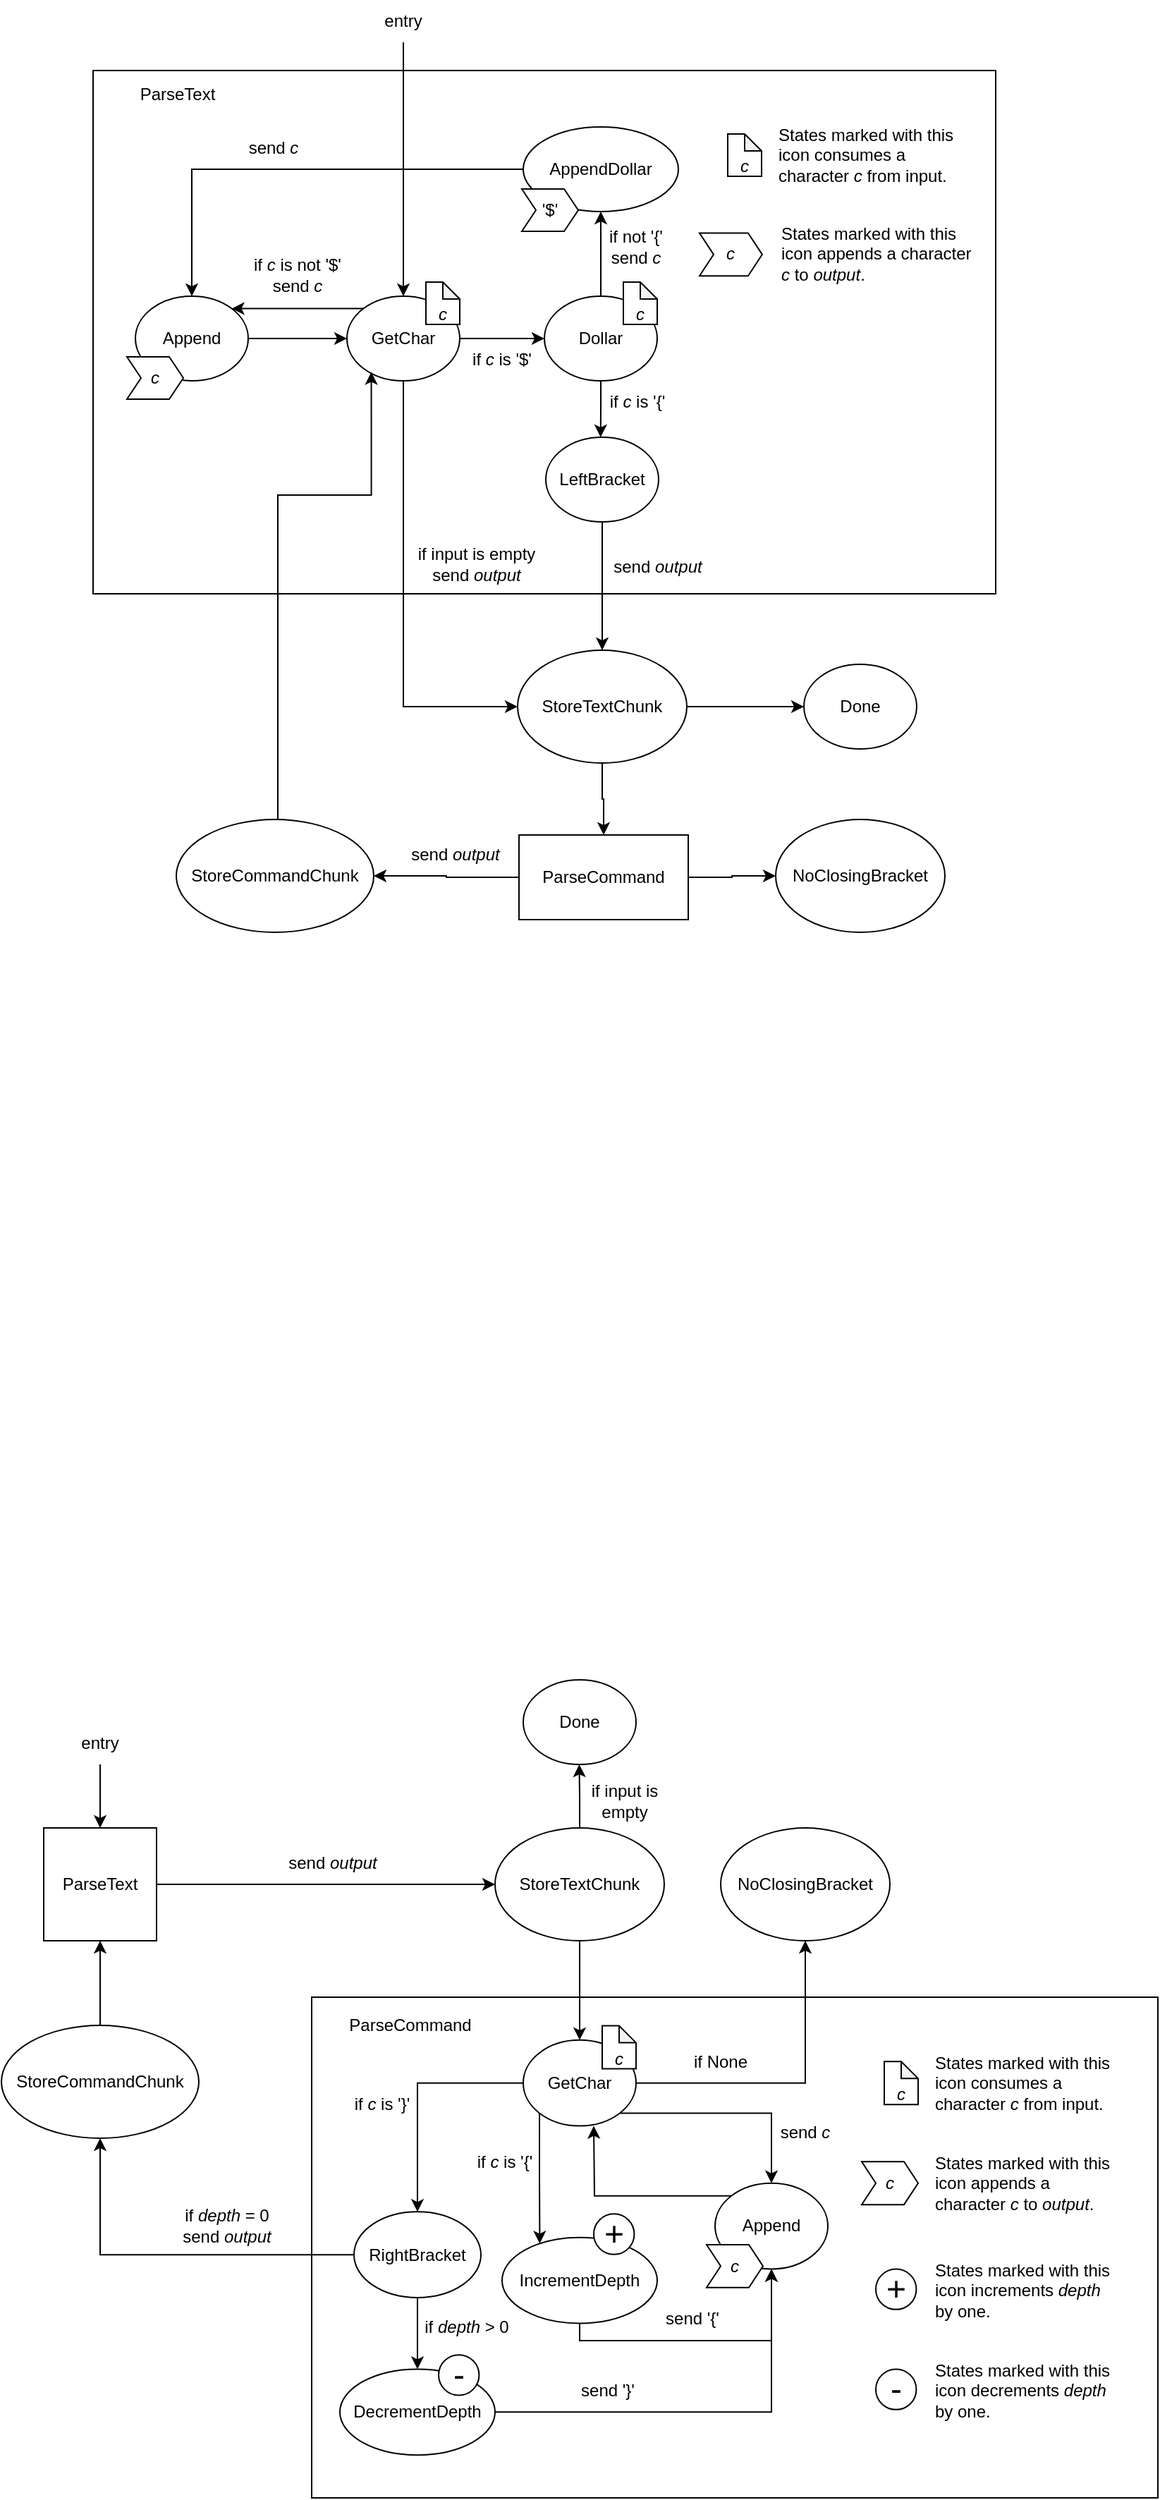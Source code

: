 <mxfile version="21.1.7" type="github">
  <diagram name="Final State Machine" id="Ba7436QLJbThtLxYU6n6">
    <mxGraphModel dx="1442" dy="860" grid="1" gridSize="10" guides="1" tooltips="1" connect="1" arrows="1" fold="1" page="1" pageScale="1" pageWidth="850" pageHeight="1100" math="0" shadow="0">
      <root>
        <mxCell id="0" />
        <mxCell id="1" parent="0" />
        <mxCell id="i_3fjbcKc8RPNMoTjh3c-25" value="" style="group" vertex="1" connectable="0" parent="1">
          <mxGeometry x="15" y="1350" width="820" height="580" as="geometry" />
        </mxCell>
        <mxCell id="6i5JkS_G5Znk1qNWYGiz-121" value="Done" style="ellipse;whiteSpace=wrap;html=1;container=0;" parent="i_3fjbcKc8RPNMoTjh3c-25" vertex="1">
          <mxGeometry x="370" width="80" height="60" as="geometry" />
        </mxCell>
        <mxCell id="6i5JkS_G5Znk1qNWYGiz-145" value="" style="group" parent="i_3fjbcKc8RPNMoTjh3c-25" vertex="1" connectable="0">
          <mxGeometry x="220" y="225" width="600" height="355" as="geometry" />
        </mxCell>
        <mxCell id="6i5JkS_G5Znk1qNWYGiz-70" value="" style="rounded=0;whiteSpace=wrap;html=1;movable=1;resizable=1;rotatable=1;deletable=1;editable=1;connectable=1;container=0;" parent="6i5JkS_G5Znk1qNWYGiz-145" vertex="1">
          <mxGeometry width="600" height="355" as="geometry" />
        </mxCell>
        <mxCell id="6i5JkS_G5Znk1qNWYGiz-74" value="ParseCommand" style="text;html=1;strokeColor=none;fillColor=none;align=center;verticalAlign=middle;whiteSpace=wrap;rounded=0;container=0;" parent="6i5JkS_G5Znk1qNWYGiz-145" vertex="1">
          <mxGeometry x="20" y="10.14" width="100" height="19.86" as="geometry" />
        </mxCell>
        <mxCell id="6i5JkS_G5Znk1qNWYGiz-87" value="if None" style="text;html=1;strokeColor=none;fillColor=none;align=center;verticalAlign=middle;whiteSpace=wrap;rounded=0;container=0;" parent="6i5JkS_G5Znk1qNWYGiz-145" vertex="1">
          <mxGeometry x="260" y="30.429" width="60" height="30.429" as="geometry" />
        </mxCell>
        <mxCell id="6i5JkS_G5Znk1qNWYGiz-89" value="RightBracket" style="ellipse;whiteSpace=wrap;html=1;container=0;" parent="6i5JkS_G5Znk1qNWYGiz-145" vertex="1">
          <mxGeometry x="30" y="152.143" width="90" height="60.857" as="geometry" />
        </mxCell>
        <mxCell id="6i5JkS_G5Znk1qNWYGiz-91" style="edgeStyle=orthogonalEdgeStyle;rounded=0;orthogonalLoop=1;jettySize=auto;html=1;entryX=0.5;entryY=0;entryDx=0;entryDy=0;" parent="6i5JkS_G5Znk1qNWYGiz-145" source="6i5JkS_G5Znk1qNWYGiz-77" target="6i5JkS_G5Znk1qNWYGiz-89" edge="1">
          <mxGeometry relative="1" as="geometry" />
        </mxCell>
        <mxCell id="6i5JkS_G5Znk1qNWYGiz-92" value="if &lt;i&gt;c&lt;/i&gt; is &#39;}&#39;" style="text;html=1;strokeColor=none;fillColor=none;align=center;verticalAlign=middle;whiteSpace=wrap;rounded=0;container=0;" parent="6i5JkS_G5Znk1qNWYGiz-145" vertex="1">
          <mxGeometry x="20" y="60.857" width="60" height="30.429" as="geometry" />
        </mxCell>
        <mxCell id="6i5JkS_G5Znk1qNWYGiz-97" value="if &lt;i&gt;depth&lt;/i&gt; &amp;gt; 0" style="text;html=1;strokeColor=none;fillColor=none;align=center;verticalAlign=middle;whiteSpace=wrap;rounded=0;container=0;" parent="6i5JkS_G5Znk1qNWYGiz-145" vertex="1">
          <mxGeometry x="75" y="219.086" width="70" height="30.429" as="geometry" />
        </mxCell>
        <mxCell id="6i5JkS_G5Znk1qNWYGiz-103" value="if &lt;i&gt;c&lt;/i&gt; is &#39;{&#39;" style="text;html=1;strokeColor=none;fillColor=none;align=center;verticalAlign=middle;whiteSpace=wrap;rounded=0;container=0;" parent="6i5JkS_G5Znk1qNWYGiz-145" vertex="1">
          <mxGeometry x="110" y="101.429" width="54" height="30.429" as="geometry" />
        </mxCell>
        <mxCell id="6i5JkS_G5Znk1qNWYGiz-113" value="send &#39;}&#39;" style="text;html=1;strokeColor=none;fillColor=none;align=center;verticalAlign=middle;whiteSpace=wrap;rounded=0;container=0;" parent="6i5JkS_G5Znk1qNWYGiz-145" vertex="1">
          <mxGeometry x="180" y="263.714" width="60" height="30.429" as="geometry" />
        </mxCell>
        <mxCell id="6i5JkS_G5Znk1qNWYGiz-114" value="&lt;div&gt;send &#39;{&#39;&lt;/div&gt;" style="text;html=1;strokeColor=none;fillColor=none;align=center;verticalAlign=middle;whiteSpace=wrap;rounded=0;container=0;" parent="6i5JkS_G5Znk1qNWYGiz-145" vertex="1">
          <mxGeometry x="240" y="213" width="60" height="30.429" as="geometry" />
        </mxCell>
        <mxCell id="6i5JkS_G5Znk1qNWYGiz-115" style="edgeStyle=orthogonalEdgeStyle;rounded=0;orthogonalLoop=1;jettySize=auto;html=1;exitX=0;exitY=0;exitDx=0;exitDy=0;" parent="6i5JkS_G5Znk1qNWYGiz-145" source="6i5JkS_G5Znk1qNWYGiz-105" edge="1">
          <mxGeometry relative="1" as="geometry">
            <mxPoint x="200" y="91.286" as="targetPoint" />
          </mxGeometry>
        </mxCell>
        <mxCell id="6i5JkS_G5Znk1qNWYGiz-96" style="edgeStyle=orthogonalEdgeStyle;rounded=0;orthogonalLoop=1;jettySize=auto;html=1;exitX=0.5;exitY=1;exitDx=0;exitDy=0;" parent="6i5JkS_G5Znk1qNWYGiz-145" source="6i5JkS_G5Znk1qNWYGiz-89" target="6i5JkS_G5Znk1qNWYGiz-95" edge="1">
          <mxGeometry relative="1" as="geometry" />
        </mxCell>
        <mxCell id="6i5JkS_G5Znk1qNWYGiz-142" value="send &lt;i&gt;c&lt;/i&gt;" style="text;html=1;strokeColor=none;fillColor=none;align=center;verticalAlign=middle;whiteSpace=wrap;rounded=0;fontSize=12;container=0;" parent="6i5JkS_G5Znk1qNWYGiz-145" vertex="1">
          <mxGeometry x="320" y="81.143" width="60" height="30.429" as="geometry" />
        </mxCell>
        <mxCell id="6i5JkS_G5Znk1qNWYGiz-77" value="&lt;div&gt;GetChar&lt;/div&gt;" style="ellipse;whiteSpace=wrap;html=1;container=0;" parent="6i5JkS_G5Znk1qNWYGiz-145" vertex="1">
          <mxGeometry x="150" y="30.429" width="80" height="60.857" as="geometry" />
        </mxCell>
        <mxCell id="6i5JkS_G5Znk1qNWYGiz-78" value="&lt;div&gt;&lt;br&gt;&lt;/div&gt;&lt;div&gt;&lt;i&gt;c&lt;/i&gt;&lt;/div&gt;" style="shape=note;whiteSpace=wrap;html=1;backgroundOutline=1;darkOpacity=0.05;size=12;container=0;" parent="6i5JkS_G5Znk1qNWYGiz-145" vertex="1">
          <mxGeometry x="206" y="20.286" width="24" height="30.429" as="geometry" />
        </mxCell>
        <mxCell id="6i5JkS_G5Znk1qNWYGiz-105" value="Append" style="ellipse;whiteSpace=wrap;html=1;container=0;" parent="6i5JkS_G5Znk1qNWYGiz-145" vertex="1">
          <mxGeometry x="286" y="131.857" width="80" height="60.857" as="geometry" />
        </mxCell>
        <mxCell id="6i5JkS_G5Znk1qNWYGiz-107" style="edgeStyle=orthogonalEdgeStyle;rounded=0;orthogonalLoop=1;jettySize=auto;html=1;exitX=1;exitY=1;exitDx=0;exitDy=0;" parent="6i5JkS_G5Znk1qNWYGiz-145" source="6i5JkS_G5Znk1qNWYGiz-77" target="6i5JkS_G5Znk1qNWYGiz-105" edge="1">
          <mxGeometry relative="1" as="geometry" />
        </mxCell>
        <mxCell id="6i5JkS_G5Znk1qNWYGiz-106" value="&lt;i&gt;c&lt;/i&gt;" style="shape=step;perimeter=stepPerimeter;whiteSpace=wrap;html=1;fixedSize=1;size=10.0;container=0;" parent="6i5JkS_G5Znk1qNWYGiz-145" vertex="1">
          <mxGeometry x="280" y="175.471" width="40" height="30.429" as="geometry" />
        </mxCell>
        <mxCell id="6i5JkS_G5Znk1qNWYGiz-125" value="States marked with this icon consumes a character &lt;i&gt;c&lt;/i&gt; from input." style="text;html=1;strokeColor=none;fillColor=none;align=left;verticalAlign=middle;whiteSpace=wrap;rounded=0;container=0;" parent="6i5JkS_G5Znk1qNWYGiz-145" vertex="1">
          <mxGeometry x="440" y="40.571" width="130" height="40.571" as="geometry" />
        </mxCell>
        <mxCell id="6i5JkS_G5Znk1qNWYGiz-126" value="&lt;div&gt;&lt;br&gt;&lt;/div&gt;&lt;div&gt;&lt;i&gt;c&lt;/i&gt;&lt;/div&gt;" style="shape=note;whiteSpace=wrap;html=1;backgroundOutline=1;darkOpacity=0.05;size=12;container=0;" parent="6i5JkS_G5Znk1qNWYGiz-145" vertex="1">
          <mxGeometry x="406" y="45.643" width="24" height="30.429" as="geometry" />
        </mxCell>
        <mxCell id="6i5JkS_G5Znk1qNWYGiz-99" value="IncrementDepth" style="ellipse;whiteSpace=wrap;html=1;container=0;" parent="6i5JkS_G5Znk1qNWYGiz-145" vertex="1">
          <mxGeometry x="135" y="170.4" width="110" height="60.857" as="geometry" />
        </mxCell>
        <mxCell id="6i5JkS_G5Znk1qNWYGiz-100" style="edgeStyle=orthogonalEdgeStyle;rounded=0;orthogonalLoop=1;jettySize=auto;html=1;exitX=0;exitY=1;exitDx=0;exitDy=0;entryX=0.243;entryY=0.07;entryDx=0;entryDy=0;entryPerimeter=0;" parent="6i5JkS_G5Znk1qNWYGiz-145" source="6i5JkS_G5Znk1qNWYGiz-77" target="6i5JkS_G5Znk1qNWYGiz-99" edge="1">
          <mxGeometry relative="1" as="geometry" />
        </mxCell>
        <mxCell id="6i5JkS_G5Znk1qNWYGiz-110" style="edgeStyle=orthogonalEdgeStyle;rounded=0;orthogonalLoop=1;jettySize=auto;html=1;exitX=0.5;exitY=1;exitDx=0;exitDy=0;entryX=0.5;entryY=1;entryDx=0;entryDy=0;" parent="6i5JkS_G5Znk1qNWYGiz-145" source="6i5JkS_G5Znk1qNWYGiz-99" target="6i5JkS_G5Znk1qNWYGiz-105" edge="1">
          <mxGeometry relative="1" as="geometry">
            <Array as="points">
              <mxPoint x="190" y="243.429" />
              <mxPoint x="326" y="243.429" />
            </Array>
          </mxGeometry>
        </mxCell>
        <mxCell id="6i5JkS_G5Znk1qNWYGiz-116" value="&lt;font style=&quot;font-size: 24px;&quot;&gt;+&lt;/font&gt;" style="ellipse;whiteSpace=wrap;html=1;aspect=fixed;container=0;" parent="6i5JkS_G5Znk1qNWYGiz-145" vertex="1">
          <mxGeometry x="200" y="153.664" width="28.714" height="28.714" as="geometry" />
        </mxCell>
        <mxCell id="6i5JkS_G5Znk1qNWYGiz-95" value="DecrementDepth" style="ellipse;whiteSpace=wrap;html=1;container=0;" parent="6i5JkS_G5Znk1qNWYGiz-145" vertex="1">
          <mxGeometry x="20" y="263.714" width="110" height="60.857" as="geometry" />
        </mxCell>
        <mxCell id="6i5JkS_G5Znk1qNWYGiz-112" style="edgeStyle=orthogonalEdgeStyle;rounded=0;orthogonalLoop=1;jettySize=auto;html=1;exitX=1;exitY=0.5;exitDx=0;exitDy=0;entryX=0.5;entryY=1;entryDx=0;entryDy=0;" parent="6i5JkS_G5Znk1qNWYGiz-145" source="6i5JkS_G5Znk1qNWYGiz-95" target="6i5JkS_G5Znk1qNWYGiz-105" edge="1">
          <mxGeometry relative="1" as="geometry" />
        </mxCell>
        <mxCell id="6i5JkS_G5Znk1qNWYGiz-117" value="&lt;font style=&quot;font-size: 24px;&quot;&gt;-&lt;/font&gt;" style="ellipse;whiteSpace=wrap;html=1;aspect=fixed;container=0;" parent="6i5JkS_G5Znk1qNWYGiz-145" vertex="1">
          <mxGeometry x="90" y="253.571" width="28.714" height="28.714" as="geometry" />
        </mxCell>
        <mxCell id="6i5JkS_G5Znk1qNWYGiz-132" value="&lt;font style=&quot;font-size: 24px;&quot;&gt;+&lt;/font&gt;" style="ellipse;whiteSpace=wrap;html=1;aspect=fixed;container=0;" parent="6i5JkS_G5Znk1qNWYGiz-145" vertex="1">
          <mxGeometry x="400" y="192.714" width="28.714" height="28.714" as="geometry" />
        </mxCell>
        <mxCell id="6i5JkS_G5Znk1qNWYGiz-137" value="States marked with this icon increments &lt;i&gt;depth&lt;/i&gt; by one." style="text;html=1;strokeColor=none;fillColor=none;align=left;verticalAlign=middle;whiteSpace=wrap;rounded=0;fontSize=12;container=0;" parent="6i5JkS_G5Znk1qNWYGiz-145" vertex="1">
          <mxGeometry x="440" y="192.714" width="130" height="30.429" as="geometry" />
        </mxCell>
        <mxCell id="6i5JkS_G5Znk1qNWYGiz-133" value="&lt;font style=&quot;font-size: 24px;&quot;&gt;-&lt;/font&gt;" style="ellipse;whiteSpace=wrap;html=1;aspect=fixed;container=0;" parent="6i5JkS_G5Znk1qNWYGiz-145" vertex="1">
          <mxGeometry x="400" y="263.714" width="28.714" height="28.714" as="geometry" />
        </mxCell>
        <mxCell id="6i5JkS_G5Znk1qNWYGiz-138" value="States marked with this icon decrements &lt;i&gt;depth&lt;/i&gt; by one." style="text;html=1;strokeColor=none;fillColor=none;align=left;verticalAlign=middle;whiteSpace=wrap;rounded=0;fontSize=12;container=0;" parent="6i5JkS_G5Znk1qNWYGiz-145" vertex="1">
          <mxGeometry x="440" y="263.714" width="130" height="30.429" as="geometry" />
        </mxCell>
        <mxCell id="i_3fjbcKc8RPNMoTjh3c-20" value="" style="group" vertex="1" connectable="0" parent="6i5JkS_G5Znk1qNWYGiz-145">
          <mxGeometry x="390" y="101.429" width="180" height="60.857" as="geometry" />
        </mxCell>
        <mxCell id="6i5JkS_G5Znk1qNWYGiz-130" value="&lt;div&gt;States marked with this icon appends a character &lt;i&gt;c&lt;/i&gt; to &lt;i&gt;output&lt;/i&gt;.&lt;br&gt;&lt;/div&gt;" style="text;html=1;strokeColor=none;fillColor=none;align=left;verticalAlign=middle;whiteSpace=wrap;rounded=0;container=0;" parent="i_3fjbcKc8RPNMoTjh3c-20" vertex="1">
          <mxGeometry x="50" width="130" height="60.857" as="geometry" />
        </mxCell>
        <mxCell id="6i5JkS_G5Znk1qNWYGiz-131" value="&lt;i&gt;c&lt;/i&gt;" style="shape=step;perimeter=stepPerimeter;whiteSpace=wrap;html=1;fixedSize=1;size=10.0;container=0;" parent="i_3fjbcKc8RPNMoTjh3c-20" vertex="1">
          <mxGeometry y="15.214" width="40" height="30.429" as="geometry" />
        </mxCell>
        <mxCell id="6i5JkS_G5Znk1qNWYGiz-64" value="ParseText" style="whiteSpace=wrap;html=1;aspect=fixed;" parent="i_3fjbcKc8RPNMoTjh3c-25" vertex="1">
          <mxGeometry x="30" y="105" width="80" height="80" as="geometry" />
        </mxCell>
        <mxCell id="6i5JkS_G5Znk1qNWYGiz-86" style="edgeStyle=orthogonalEdgeStyle;rounded=0;orthogonalLoop=1;jettySize=auto;html=1;exitX=0.5;exitY=1;exitDx=0;exitDy=0;entryX=0.5;entryY=0;entryDx=0;entryDy=0;" parent="i_3fjbcKc8RPNMoTjh3c-25" source="6i5JkS_G5Znk1qNWYGiz-65" target="6i5JkS_G5Znk1qNWYGiz-77" edge="1">
          <mxGeometry relative="1" as="geometry" />
        </mxCell>
        <mxCell id="i_3fjbcKc8RPNMoTjh3c-1" style="edgeStyle=orthogonalEdgeStyle;rounded=0;orthogonalLoop=1;jettySize=auto;html=1;exitX=0.5;exitY=0;exitDx=0;exitDy=0;" edge="1" parent="i_3fjbcKc8RPNMoTjh3c-25" source="6i5JkS_G5Znk1qNWYGiz-65">
          <mxGeometry relative="1" as="geometry">
            <mxPoint x="409.714" y="60" as="targetPoint" />
          </mxGeometry>
        </mxCell>
        <mxCell id="6i5JkS_G5Znk1qNWYGiz-65" value="StoreTextChunk" style="ellipse;whiteSpace=wrap;html=1;" parent="i_3fjbcKc8RPNMoTjh3c-25" vertex="1">
          <mxGeometry x="350" y="105" width="120" height="80" as="geometry" />
        </mxCell>
        <mxCell id="6i5JkS_G5Znk1qNWYGiz-66" style="edgeStyle=orthogonalEdgeStyle;rounded=0;orthogonalLoop=1;jettySize=auto;html=1;exitX=1;exitY=0.5;exitDx=0;exitDy=0;entryX=0;entryY=0.5;entryDx=0;entryDy=0;" parent="i_3fjbcKc8RPNMoTjh3c-25" source="6i5JkS_G5Znk1qNWYGiz-64" target="6i5JkS_G5Znk1qNWYGiz-65" edge="1">
          <mxGeometry relative="1" as="geometry" />
        </mxCell>
        <mxCell id="6i5JkS_G5Znk1qNWYGiz-67" value="send &lt;i&gt;output&lt;/i&gt;" style="text;html=1;strokeColor=none;fillColor=none;align=center;verticalAlign=middle;whiteSpace=wrap;rounded=0;" parent="i_3fjbcKc8RPNMoTjh3c-25" vertex="1">
          <mxGeometry x="200" y="115" width="70" height="30" as="geometry" />
        </mxCell>
        <mxCell id="6i5JkS_G5Znk1qNWYGiz-69" style="edgeStyle=orthogonalEdgeStyle;rounded=0;orthogonalLoop=1;jettySize=auto;html=1;" parent="i_3fjbcKc8RPNMoTjh3c-25" source="6i5JkS_G5Znk1qNWYGiz-68" target="6i5JkS_G5Znk1qNWYGiz-64" edge="1">
          <mxGeometry relative="1" as="geometry" />
        </mxCell>
        <mxCell id="6i5JkS_G5Znk1qNWYGiz-68" value="StoreCommandChunk" style="ellipse;whiteSpace=wrap;html=1;" parent="i_3fjbcKc8RPNMoTjh3c-25" vertex="1">
          <mxGeometry y="245" width="140" height="80" as="geometry" />
        </mxCell>
        <mxCell id="6i5JkS_G5Znk1qNWYGiz-71" value="NoClosingBracket" style="ellipse;whiteSpace=wrap;html=1;" parent="i_3fjbcKc8RPNMoTjh3c-25" vertex="1">
          <mxGeometry x="510" y="105" width="120" height="80" as="geometry" />
        </mxCell>
        <mxCell id="6i5JkS_G5Znk1qNWYGiz-85" style="edgeStyle=orthogonalEdgeStyle;rounded=0;orthogonalLoop=1;jettySize=auto;html=1;exitX=1;exitY=0.5;exitDx=0;exitDy=0;entryX=0.5;entryY=1;entryDx=0;entryDy=0;" parent="i_3fjbcKc8RPNMoTjh3c-25" source="6i5JkS_G5Znk1qNWYGiz-77" target="6i5JkS_G5Znk1qNWYGiz-71" edge="1">
          <mxGeometry relative="1" as="geometry" />
        </mxCell>
        <mxCell id="6i5JkS_G5Znk1qNWYGiz-93" style="edgeStyle=orthogonalEdgeStyle;rounded=0;orthogonalLoop=1;jettySize=auto;html=1;exitX=0;exitY=0.5;exitDx=0;exitDy=0;entryX=0.5;entryY=1;entryDx=0;entryDy=0;" parent="i_3fjbcKc8RPNMoTjh3c-25" source="6i5JkS_G5Znk1qNWYGiz-89" target="6i5JkS_G5Znk1qNWYGiz-68" edge="1">
          <mxGeometry relative="1" as="geometry" />
        </mxCell>
        <mxCell id="6i5JkS_G5Znk1qNWYGiz-94" value="&lt;div&gt;if &lt;i&gt;depth&lt;/i&gt; = 0&lt;/div&gt;&lt;div&gt;send &lt;i&gt;output&lt;/i&gt;&lt;/div&gt;" style="text;html=1;strokeColor=none;fillColor=none;align=center;verticalAlign=middle;whiteSpace=wrap;rounded=0;" parent="i_3fjbcKc8RPNMoTjh3c-25" vertex="1">
          <mxGeometry x="120" y="366.5" width="80" height="40" as="geometry" />
        </mxCell>
        <mxCell id="6i5JkS_G5Znk1qNWYGiz-156" style="edgeStyle=orthogonalEdgeStyle;rounded=0;orthogonalLoop=1;jettySize=auto;html=1;entryX=0.5;entryY=0;entryDx=0;entryDy=0;fontSize=12;" parent="i_3fjbcKc8RPNMoTjh3c-25" source="6i5JkS_G5Znk1qNWYGiz-155" target="6i5JkS_G5Znk1qNWYGiz-64" edge="1">
          <mxGeometry relative="1" as="geometry" />
        </mxCell>
        <mxCell id="6i5JkS_G5Znk1qNWYGiz-155" value="entry" style="text;html=1;strokeColor=none;fillColor=none;align=center;verticalAlign=middle;whiteSpace=wrap;rounded=0;fontSize=12;" parent="i_3fjbcKc8RPNMoTjh3c-25" vertex="1">
          <mxGeometry x="40" y="30" width="60" height="30" as="geometry" />
        </mxCell>
        <mxCell id="i_3fjbcKc8RPNMoTjh3c-2" value="if input is empty" style="text;html=1;strokeColor=none;fillColor=none;align=center;verticalAlign=middle;whiteSpace=wrap;rounded=0;" vertex="1" parent="i_3fjbcKc8RPNMoTjh3c-25">
          <mxGeometry x="412" y="71" width="60" height="30" as="geometry" />
        </mxCell>
        <mxCell id="i_3fjbcKc8RPNMoTjh3c-26" value="" style="group" vertex="1" connectable="0" parent="1">
          <mxGeometry x="80" y="159" width="640" height="661" as="geometry" />
        </mxCell>
        <mxCell id="6i5JkS_G5Znk1qNWYGiz-26" value="" style="rounded=0;whiteSpace=wrap;html=1;movable=1;resizable=1;rotatable=1;deletable=1;editable=1;connectable=1;container=0;locked=0;" parent="i_3fjbcKc8RPNMoTjh3c-26" vertex="1">
          <mxGeometry y="50" width="640" height="371" as="geometry" />
        </mxCell>
        <mxCell id="6i5JkS_G5Znk1qNWYGiz-57" value="StoreTextChunk" style="ellipse;whiteSpace=wrap;html=1;" parent="i_3fjbcKc8RPNMoTjh3c-26" vertex="1">
          <mxGeometry x="301" y="461" width="120" height="80" as="geometry" />
        </mxCell>
        <mxCell id="6i5JkS_G5Znk1qNWYGiz-59" value="StoreCommandChunk" style="ellipse;whiteSpace=wrap;html=1;" parent="i_3fjbcKc8RPNMoTjh3c-26" vertex="1">
          <mxGeometry x="59" y="581" width="140" height="80" as="geometry" />
        </mxCell>
        <mxCell id="6i5JkS_G5Znk1qNWYGiz-61" value="send &lt;i&gt;output&lt;/i&gt;" style="text;html=1;strokeColor=none;fillColor=none;align=center;verticalAlign=middle;whiteSpace=wrap;rounded=0;" parent="i_3fjbcKc8RPNMoTjh3c-26" vertex="1">
          <mxGeometry x="222" y="591" width="70" height="30" as="geometry" />
        </mxCell>
        <mxCell id="6i5JkS_G5Znk1qNWYGiz-72" value="NoClosingBracket" style="ellipse;whiteSpace=wrap;html=1;" parent="i_3fjbcKc8RPNMoTjh3c-26" vertex="1">
          <mxGeometry x="484" y="581" width="120" height="80" as="geometry" />
        </mxCell>
        <mxCell id="6i5JkS_G5Znk1qNWYGiz-152" style="edgeStyle=orthogonalEdgeStyle;rounded=0;orthogonalLoop=1;jettySize=auto;html=1;exitX=0;exitY=0.5;exitDx=0;exitDy=0;entryX=1;entryY=0.5;entryDx=0;entryDy=0;fontSize=12;" parent="i_3fjbcKc8RPNMoTjh3c-26" source="6i5JkS_G5Znk1qNWYGiz-149" target="6i5JkS_G5Znk1qNWYGiz-59" edge="1">
          <mxGeometry relative="1" as="geometry" />
        </mxCell>
        <mxCell id="i_3fjbcKc8RPNMoTjh3c-12" style="edgeStyle=orthogonalEdgeStyle;rounded=0;orthogonalLoop=1;jettySize=auto;html=1;exitX=1;exitY=0.5;exitDx=0;exitDy=0;entryX=0;entryY=0.5;entryDx=0;entryDy=0;" edge="1" parent="i_3fjbcKc8RPNMoTjh3c-26" source="6i5JkS_G5Znk1qNWYGiz-149" target="6i5JkS_G5Znk1qNWYGiz-72">
          <mxGeometry relative="1" as="geometry" />
        </mxCell>
        <mxCell id="6i5JkS_G5Znk1qNWYGiz-149" value="ParseCommand" style="rounded=0;whiteSpace=wrap;html=1;fontSize=12;" parent="i_3fjbcKc8RPNMoTjh3c-26" vertex="1">
          <mxGeometry x="302" y="592" width="120" height="60" as="geometry" />
        </mxCell>
        <mxCell id="i_3fjbcKc8RPNMoTjh3c-15" style="edgeStyle=orthogonalEdgeStyle;rounded=0;orthogonalLoop=1;jettySize=auto;html=1;exitX=0.5;exitY=1;exitDx=0;exitDy=0;entryX=0.5;entryY=0;entryDx=0;entryDy=0;" edge="1" parent="i_3fjbcKc8RPNMoTjh3c-26" source="6i5JkS_G5Znk1qNWYGiz-57" target="6i5JkS_G5Znk1qNWYGiz-149">
          <mxGeometry relative="1" as="geometry" />
        </mxCell>
        <mxCell id="i_3fjbcKc8RPNMoTjh3c-13" style="edgeStyle=orthogonalEdgeStyle;rounded=0;orthogonalLoop=1;jettySize=auto;html=1;exitX=0.5;exitY=1;exitDx=0;exitDy=0;entryX=0.5;entryY=0;entryDx=0;entryDy=0;" edge="1" parent="i_3fjbcKc8RPNMoTjh3c-26" source="6i5JkS_G5Znk1qNWYGiz-8" target="6i5JkS_G5Znk1qNWYGiz-57">
          <mxGeometry relative="1" as="geometry" />
        </mxCell>
        <mxCell id="6i5JkS_G5Znk1qNWYGiz-8" value="LeftBracket" style="ellipse;whiteSpace=wrap;html=1;container=0;" parent="i_3fjbcKc8RPNMoTjh3c-26" vertex="1">
          <mxGeometry x="321" y="310" width="80" height="60" as="geometry" />
        </mxCell>
        <mxCell id="6i5JkS_G5Znk1qNWYGiz-25" value="ParseText" style="text;html=1;strokeColor=none;fillColor=none;align=center;verticalAlign=middle;whiteSpace=wrap;rounded=0;container=0;" parent="i_3fjbcKc8RPNMoTjh3c-26" vertex="1">
          <mxGeometry x="30" y="52" width="60" height="30" as="geometry" />
        </mxCell>
        <mxCell id="6i5JkS_G5Znk1qNWYGiz-33" value="if &lt;i&gt;c&lt;/i&gt; is &#39;$&#39;" style="text;html=1;strokeColor=none;fillColor=none;align=center;verticalAlign=middle;whiteSpace=wrap;rounded=0;container=0;" parent="i_3fjbcKc8RPNMoTjh3c-26" vertex="1">
          <mxGeometry x="260" y="240" width="60" height="30" as="geometry" />
        </mxCell>
        <mxCell id="6i5JkS_G5Znk1qNWYGiz-34" value="if &lt;i&gt;c&lt;/i&gt; is &#39;{&#39;" style="text;html=1;strokeColor=none;fillColor=none;align=center;verticalAlign=middle;whiteSpace=wrap;rounded=0;container=0;" parent="i_3fjbcKc8RPNMoTjh3c-26" vertex="1">
          <mxGeometry x="356" y="270" width="60" height="30" as="geometry" />
        </mxCell>
        <mxCell id="6i5JkS_G5Znk1qNWYGiz-35" value="if not &#39;{&#39; send &lt;i&gt;c&lt;/i&gt;" style="text;html=1;strokeColor=none;fillColor=none;align=center;verticalAlign=middle;whiteSpace=wrap;rounded=0;container=0;" parent="i_3fjbcKc8RPNMoTjh3c-26" vertex="1">
          <mxGeometry x="355" y="160" width="60" height="30" as="geometry" />
        </mxCell>
        <mxCell id="6i5JkS_G5Znk1qNWYGiz-36" value="send &lt;i&gt;c&lt;/i&gt;" style="text;html=1;strokeColor=none;fillColor=none;align=center;verticalAlign=middle;whiteSpace=wrap;rounded=0;container=0;" parent="i_3fjbcKc8RPNMoTjh3c-26" vertex="1">
          <mxGeometry x="98" y="90" width="60" height="30" as="geometry" />
        </mxCell>
        <mxCell id="6i5JkS_G5Znk1qNWYGiz-37" value="if &lt;i&gt;c&lt;/i&gt; is not &#39;$&#39;&lt;br&gt;&lt;div&gt;send &lt;i&gt;c&lt;/i&gt;&lt;/div&gt;" style="text;html=1;strokeColor=none;fillColor=none;align=center;verticalAlign=middle;whiteSpace=wrap;rounded=0;container=0;" parent="i_3fjbcKc8RPNMoTjh3c-26" vertex="1">
          <mxGeometry x="110" y="180" width="70" height="30" as="geometry" />
        </mxCell>
        <mxCell id="6i5JkS_G5Znk1qNWYGiz-80" value="" style="group" parent="i_3fjbcKc8RPNMoTjh3c-26" vertex="1" connectable="0">
          <mxGeometry x="180" y="200" width="80" height="70" as="geometry" />
        </mxCell>
        <mxCell id="6i5JkS_G5Znk1qNWYGiz-2" value="&lt;div&gt;GetChar&lt;/div&gt;" style="ellipse;whiteSpace=wrap;html=1;container=0;" parent="6i5JkS_G5Znk1qNWYGiz-80" vertex="1">
          <mxGeometry y="10" width="80" height="60" as="geometry" />
        </mxCell>
        <mxCell id="6i5JkS_G5Znk1qNWYGiz-40" value="&lt;div&gt;&lt;br&gt;&lt;/div&gt;&lt;div&gt;&lt;i&gt;c&lt;/i&gt;&lt;/div&gt;" style="shape=note;whiteSpace=wrap;html=1;backgroundOutline=1;darkOpacity=0.05;size=12;container=0;" parent="6i5JkS_G5Znk1qNWYGiz-80" vertex="1">
          <mxGeometry x="56" width="24" height="30" as="geometry" />
        </mxCell>
        <mxCell id="6i5JkS_G5Znk1qNWYGiz-81" value="" style="group" parent="i_3fjbcKc8RPNMoTjh3c-26" vertex="1" connectable="0">
          <mxGeometry x="24" y="210" width="86" height="73" as="geometry" />
        </mxCell>
        <mxCell id="6i5JkS_G5Znk1qNWYGiz-18" value="Append" style="ellipse;whiteSpace=wrap;html=1;container=0;" parent="6i5JkS_G5Znk1qNWYGiz-81" vertex="1">
          <mxGeometry x="6" width="80" height="60" as="geometry" />
        </mxCell>
        <mxCell id="6i5JkS_G5Znk1qNWYGiz-45" value="&lt;i&gt;c&lt;/i&gt;" style="shape=step;perimeter=stepPerimeter;whiteSpace=wrap;html=1;fixedSize=1;size=10.0;container=0;" parent="6i5JkS_G5Znk1qNWYGiz-81" vertex="1">
          <mxGeometry y="43" width="40" height="30" as="geometry" />
        </mxCell>
        <mxCell id="6i5JkS_G5Znk1qNWYGiz-19" style="edgeStyle=orthogonalEdgeStyle;rounded=0;orthogonalLoop=1;jettySize=auto;html=1;exitX=0;exitY=0;exitDx=0;exitDy=0;entryX=1;entryY=0;entryDx=0;entryDy=0;" parent="i_3fjbcKc8RPNMoTjh3c-26" source="6i5JkS_G5Znk1qNWYGiz-2" target="6i5JkS_G5Znk1qNWYGiz-18" edge="1">
          <mxGeometry relative="1" as="geometry" />
        </mxCell>
        <mxCell id="6i5JkS_G5Znk1qNWYGiz-82" value="" style="group" parent="i_3fjbcKc8RPNMoTjh3c-26" vertex="1" connectable="0">
          <mxGeometry x="320" y="200" width="80" height="70" as="geometry" />
        </mxCell>
        <mxCell id="i_3fjbcKc8RPNMoTjh3c-8" style="edgeStyle=orthogonalEdgeStyle;rounded=0;orthogonalLoop=1;jettySize=auto;html=1;exitX=0.5;exitY=1;exitDx=0;exitDy=0;" edge="1" parent="6i5JkS_G5Znk1qNWYGiz-82" source="6i5JkS_G5Znk1qNWYGiz-7">
          <mxGeometry relative="1" as="geometry">
            <mxPoint x="39.857" y="110" as="targetPoint" />
          </mxGeometry>
        </mxCell>
        <mxCell id="6i5JkS_G5Znk1qNWYGiz-7" value="&lt;div&gt;Dollar&lt;/div&gt;" style="ellipse;whiteSpace=wrap;html=1;container=0;" parent="6i5JkS_G5Znk1qNWYGiz-82" vertex="1">
          <mxGeometry y="10" width="80" height="60" as="geometry" />
        </mxCell>
        <mxCell id="6i5JkS_G5Znk1qNWYGiz-41" value="&lt;div&gt;&lt;br&gt;&lt;/div&gt;&lt;div&gt;&lt;i&gt;c&lt;/i&gt;&lt;/div&gt;" style="shape=note;whiteSpace=wrap;html=1;backgroundOutline=1;darkOpacity=0.05;size=12;container=0;" parent="6i5JkS_G5Znk1qNWYGiz-82" vertex="1">
          <mxGeometry x="56" width="24" height="30" as="geometry" />
        </mxCell>
        <mxCell id="6i5JkS_G5Znk1qNWYGiz-9" style="edgeStyle=orthogonalEdgeStyle;rounded=0;orthogonalLoop=1;jettySize=auto;html=1;exitX=1;exitY=0.5;exitDx=0;exitDy=0;entryX=0;entryY=0.5;entryDx=0;entryDy=0;" parent="i_3fjbcKc8RPNMoTjh3c-26" source="6i5JkS_G5Znk1qNWYGiz-2" target="6i5JkS_G5Znk1qNWYGiz-7" edge="1">
          <mxGeometry relative="1" as="geometry" />
        </mxCell>
        <mxCell id="6i5JkS_G5Znk1qNWYGiz-83" value="" style="group" parent="i_3fjbcKc8RPNMoTjh3c-26" vertex="1" connectable="0">
          <mxGeometry x="304" y="90" width="111" height="74" as="geometry" />
        </mxCell>
        <mxCell id="6i5JkS_G5Znk1qNWYGiz-12" value="AppendDollar" style="ellipse;whiteSpace=wrap;html=1;container=0;" parent="6i5JkS_G5Znk1qNWYGiz-83" vertex="1">
          <mxGeometry x="1" width="110" height="60" as="geometry" />
        </mxCell>
        <mxCell id="6i5JkS_G5Znk1qNWYGiz-44" value="&#39;$&#39;" style="shape=step;perimeter=stepPerimeter;whiteSpace=wrap;html=1;fixedSize=1;size=10.0;container=0;" parent="6i5JkS_G5Znk1qNWYGiz-83" vertex="1">
          <mxGeometry y="44" width="40" height="30" as="geometry" />
        </mxCell>
        <mxCell id="6i5JkS_G5Znk1qNWYGiz-14" style="edgeStyle=orthogonalEdgeStyle;rounded=0;orthogonalLoop=1;jettySize=auto;html=1;entryX=0.5;entryY=0;entryDx=0;entryDy=0;" parent="i_3fjbcKc8RPNMoTjh3c-26" source="6i5JkS_G5Znk1qNWYGiz-12" target="6i5JkS_G5Znk1qNWYGiz-18" edge="1">
          <mxGeometry relative="1" as="geometry" />
        </mxCell>
        <mxCell id="6i5JkS_G5Znk1qNWYGiz-123" value="" style="group" parent="i_3fjbcKc8RPNMoTjh3c-26" vertex="1" connectable="0">
          <mxGeometry x="450" y="90" width="164" height="40" as="geometry" />
        </mxCell>
        <mxCell id="6i5JkS_G5Znk1qNWYGiz-42" value="States marked with this icon consumes a character &lt;i&gt;c&lt;/i&gt; from input." style="text;html=1;strokeColor=none;fillColor=none;align=left;verticalAlign=middle;whiteSpace=wrap;rounded=0;container=0;" parent="6i5JkS_G5Znk1qNWYGiz-123" vertex="1">
          <mxGeometry x="34" width="130" height="40" as="geometry" />
        </mxCell>
        <mxCell id="6i5JkS_G5Znk1qNWYGiz-43" value="&lt;div&gt;&lt;br&gt;&lt;/div&gt;&lt;div&gt;&lt;i&gt;c&lt;/i&gt;&lt;/div&gt;" style="shape=note;whiteSpace=wrap;html=1;backgroundOutline=1;darkOpacity=0.05;size=12;container=0;" parent="6i5JkS_G5Znk1qNWYGiz-123" vertex="1">
          <mxGeometry y="5" width="24" height="30" as="geometry" />
        </mxCell>
        <mxCell id="6i5JkS_G5Znk1qNWYGiz-13" style="edgeStyle=orthogonalEdgeStyle;rounded=0;orthogonalLoop=1;jettySize=auto;html=1;entryX=0.5;entryY=1;entryDx=0;entryDy=0;" parent="i_3fjbcKc8RPNMoTjh3c-26" source="6i5JkS_G5Znk1qNWYGiz-7" target="6i5JkS_G5Znk1qNWYGiz-12" edge="1">
          <mxGeometry relative="1" as="geometry" />
        </mxCell>
        <mxCell id="6i5JkS_G5Znk1qNWYGiz-146" style="edgeStyle=orthogonalEdgeStyle;rounded=0;orthogonalLoop=1;jettySize=auto;html=1;exitX=1;exitY=0.5;exitDx=0;exitDy=0;fontSize=12;" parent="i_3fjbcKc8RPNMoTjh3c-26" source="6i5JkS_G5Znk1qNWYGiz-18" target="6i5JkS_G5Znk1qNWYGiz-2" edge="1">
          <mxGeometry relative="1" as="geometry" />
        </mxCell>
        <mxCell id="i_3fjbcKc8RPNMoTjh3c-14" style="edgeStyle=orthogonalEdgeStyle;rounded=0;orthogonalLoop=1;jettySize=auto;html=1;exitX=0.5;exitY=1;exitDx=0;exitDy=0;entryX=0;entryY=0.5;entryDx=0;entryDy=0;" edge="1" parent="i_3fjbcKc8RPNMoTjh3c-26" source="6i5JkS_G5Znk1qNWYGiz-2" target="6i5JkS_G5Znk1qNWYGiz-57">
          <mxGeometry relative="1" as="geometry" />
        </mxCell>
        <mxCell id="i_3fjbcKc8RPNMoTjh3c-5" value="&lt;div&gt;if input is empty&lt;/div&gt;send &lt;i&gt;output&lt;/i&gt;" style="text;html=1;strokeColor=none;fillColor=none;align=center;verticalAlign=middle;whiteSpace=wrap;rounded=0;" vertex="1" parent="i_3fjbcKc8RPNMoTjh3c-26">
          <mxGeometry x="220" y="380" width="104" height="40" as="geometry" />
        </mxCell>
        <mxCell id="i_3fjbcKc8RPNMoTjh3c-16" style="edgeStyle=orthogonalEdgeStyle;rounded=0;orthogonalLoop=1;jettySize=auto;html=1;exitX=0.5;exitY=0;exitDx=0;exitDy=0;entryX=0.216;entryY=0.896;entryDx=0;entryDy=0;entryPerimeter=0;" edge="1" parent="i_3fjbcKc8RPNMoTjh3c-26" source="6i5JkS_G5Znk1qNWYGiz-59" target="6i5JkS_G5Znk1qNWYGiz-2">
          <mxGeometry relative="1" as="geometry">
            <mxPoint x="180" y="481" as="targetPoint" />
            <Array as="points">
              <mxPoint x="131" y="581" />
              <mxPoint x="131" y="351" />
              <mxPoint x="197" y="351" />
            </Array>
          </mxGeometry>
        </mxCell>
        <mxCell id="i_3fjbcKc8RPNMoTjh3c-17" value="send &lt;i&gt;output&lt;/i&gt;" style="text;html=1;strokeColor=none;fillColor=none;align=center;verticalAlign=middle;whiteSpace=wrap;rounded=0;" vertex="1" parent="i_3fjbcKc8RPNMoTjh3c-26">
          <mxGeometry x="362" y="387" width="77" height="30" as="geometry" />
        </mxCell>
        <mxCell id="i_3fjbcKc8RPNMoTjh3c-18" value="Done" style="ellipse;whiteSpace=wrap;html=1;container=0;" vertex="1" parent="i_3fjbcKc8RPNMoTjh3c-26">
          <mxGeometry x="504" y="471" width="80" height="60" as="geometry" />
        </mxCell>
        <mxCell id="i_3fjbcKc8RPNMoTjh3c-19" style="edgeStyle=orthogonalEdgeStyle;rounded=0;orthogonalLoop=1;jettySize=auto;html=1;exitX=1;exitY=0.5;exitDx=0;exitDy=0;entryX=0;entryY=0.5;entryDx=0;entryDy=0;" edge="1" parent="i_3fjbcKc8RPNMoTjh3c-26" source="6i5JkS_G5Znk1qNWYGiz-57" target="i_3fjbcKc8RPNMoTjh3c-18">
          <mxGeometry relative="1" as="geometry" />
        </mxCell>
        <mxCell id="i_3fjbcKc8RPNMoTjh3c-21" value="" style="group" vertex="1" connectable="0" parent="i_3fjbcKc8RPNMoTjh3c-26">
          <mxGeometry x="430" y="150" width="200" height="60.86" as="geometry" />
        </mxCell>
        <mxCell id="i_3fjbcKc8RPNMoTjh3c-22" value="&lt;div&gt;States marked with this icon appends a character &lt;i&gt;c&lt;/i&gt; to &lt;i&gt;output&lt;/i&gt;.&lt;br&gt;&lt;/div&gt;" style="text;html=1;strokeColor=none;fillColor=none;align=left;verticalAlign=middle;whiteSpace=wrap;rounded=0;container=0;" vertex="1" parent="i_3fjbcKc8RPNMoTjh3c-21">
          <mxGeometry x="55.556" width="144.444" height="60.86" as="geometry" />
        </mxCell>
        <mxCell id="i_3fjbcKc8RPNMoTjh3c-23" value="&lt;i&gt;c&lt;/i&gt;" style="shape=step;perimeter=stepPerimeter;whiteSpace=wrap;html=1;fixedSize=1;size=10.0;container=0;" vertex="1" parent="i_3fjbcKc8RPNMoTjh3c-21">
          <mxGeometry y="15.215" width="44.444" height="30.43" as="geometry" />
        </mxCell>
        <mxCell id="6i5JkS_G5Znk1qNWYGiz-30" value="entry" style="text;html=1;strokeColor=none;fillColor=none;align=center;verticalAlign=middle;whiteSpace=wrap;rounded=0;container=0;" parent="i_3fjbcKc8RPNMoTjh3c-26" vertex="1">
          <mxGeometry x="190" width="60" height="30" as="geometry" />
        </mxCell>
        <mxCell id="i_3fjbcKc8RPNMoTjh3c-24" style="edgeStyle=orthogonalEdgeStyle;rounded=0;orthogonalLoop=1;jettySize=auto;html=1;entryX=0.5;entryY=0;entryDx=0;entryDy=0;" edge="1" parent="i_3fjbcKc8RPNMoTjh3c-26" source="6i5JkS_G5Znk1qNWYGiz-30" target="6i5JkS_G5Znk1qNWYGiz-2">
          <mxGeometry relative="1" as="geometry" />
        </mxCell>
      </root>
    </mxGraphModel>
  </diagram>
</mxfile>
